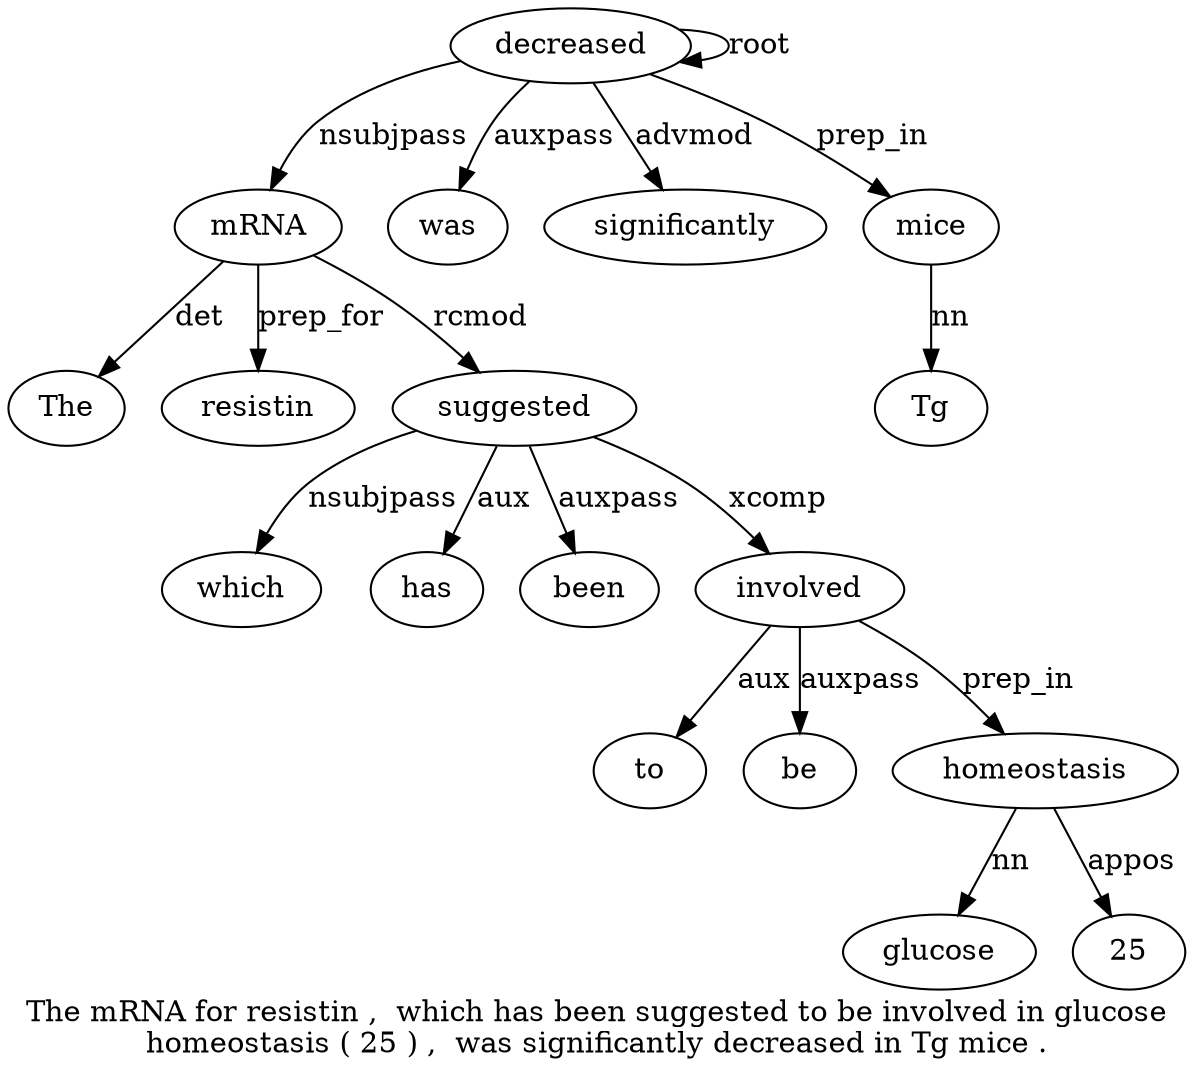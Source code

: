 digraph "The mRNA for resistin ,  which has been suggested to be involved in glucose homeostasis ( 25 ) ,  was significantly decreased in Tg mice ." {
label="The mRNA for resistin ,  which has been suggested to be involved in glucose
homeostasis ( 25 ) ,  was significantly decreased in Tg mice .";
mRNA2 [style=filled, fillcolor=white, label=mRNA];
The1 [style=filled, fillcolor=white, label=The];
mRNA2 -> The1  [label=det];
decreased22 [style=filled, fillcolor=white, label=decreased];
decreased22 -> mRNA2  [label=nsubjpass];
resistin4 [style=filled, fillcolor=white, label=resistin];
mRNA2 -> resistin4  [label=prep_for];
suggested9 [style=filled, fillcolor=white, label=suggested];
which6 [style=filled, fillcolor=white, label=which];
suggested9 -> which6  [label=nsubjpass];
has7 [style=filled, fillcolor=white, label=has];
suggested9 -> has7  [label=aux];
been8 [style=filled, fillcolor=white, label=been];
suggested9 -> been8  [label=auxpass];
mRNA2 -> suggested9  [label=rcmod];
involved12 [style=filled, fillcolor=white, label=involved];
to10 [style=filled, fillcolor=white, label=to];
involved12 -> to10  [label=aux];
be11 [style=filled, fillcolor=white, label=be];
involved12 -> be11  [label=auxpass];
suggested9 -> involved12  [label=xcomp];
homeostasis15 [style=filled, fillcolor=white, label=homeostasis];
glucose14 [style=filled, fillcolor=white, label=glucose];
homeostasis15 -> glucose14  [label=nn];
involved12 -> homeostasis15  [label=prep_in];
2517 [style=filled, fillcolor=white, label=25];
homeostasis15 -> 2517  [label=appos];
was20 [style=filled, fillcolor=white, label=was];
decreased22 -> was20  [label=auxpass];
significantly21 [style=filled, fillcolor=white, label=significantly];
decreased22 -> significantly21  [label=advmod];
decreased22 -> decreased22  [label=root];
mice25 [style=filled, fillcolor=white, label=mice];
Tg24 [style=filled, fillcolor=white, label=Tg];
mice25 -> Tg24  [label=nn];
decreased22 -> mice25  [label=prep_in];
}
